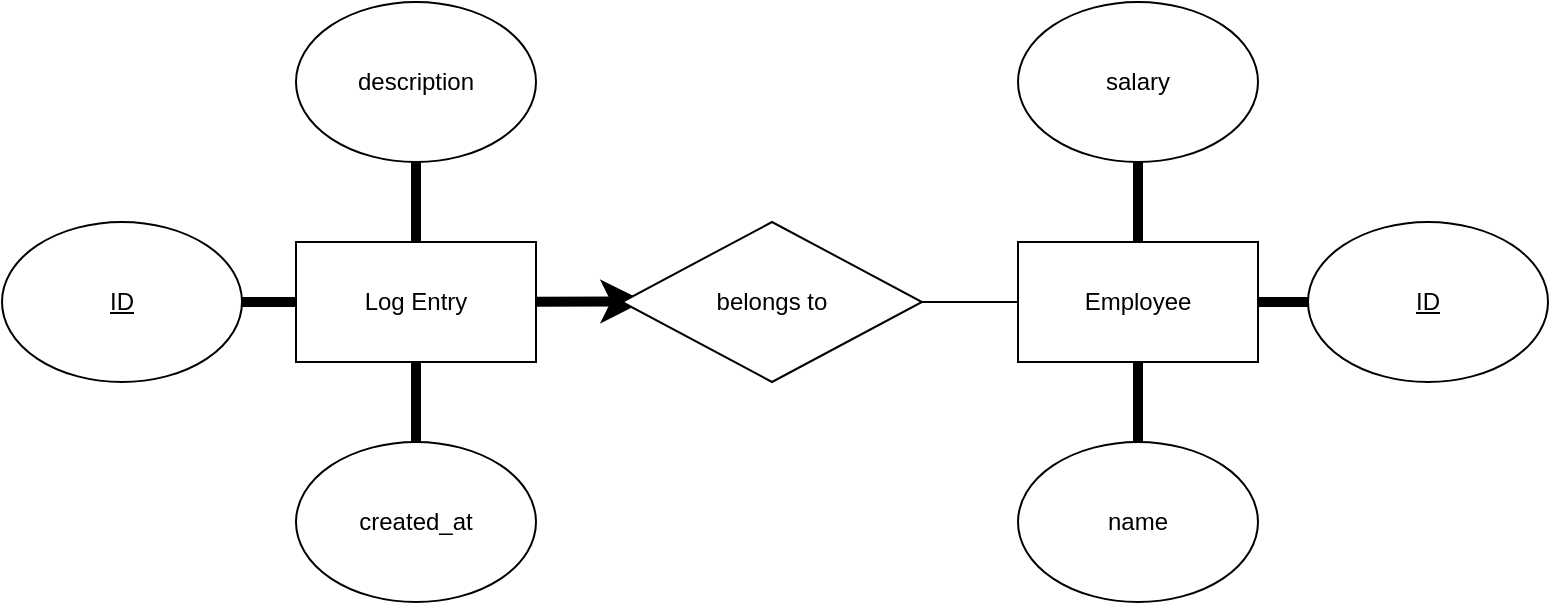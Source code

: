 <mxfile>
    <diagram id="wjEeJ6phCC2DopCCTxP2" name="Page-1">
        <mxGraphModel dx="225" dy="198" grid="1" gridSize="10" guides="1" tooltips="1" connect="1" arrows="1" fold="1" page="1" pageScale="1" pageWidth="850" pageHeight="1100" math="0" shadow="0">
            <root>
                <mxCell id="0"/>
                <mxCell id="1" parent="0"/>
                <mxCell id="15" style="edgeStyle=none;html=1;strokeWidth=5;endArrow=none;endFill=0;" edge="1" parent="1" source="2" target="5">
                    <mxGeometry relative="1" as="geometry"/>
                </mxCell>
                <mxCell id="16" style="edgeStyle=none;html=1;entryX=0.5;entryY=1;entryDx=0;entryDy=0;strokeWidth=5;endArrow=none;endFill=0;" edge="1" parent="1" source="2" target="4">
                    <mxGeometry relative="1" as="geometry"/>
                </mxCell>
                <mxCell id="17" style="edgeStyle=none;html=1;strokeWidth=5;endArrow=none;endFill=0;" edge="1" parent="1" source="2" target="6">
                    <mxGeometry relative="1" as="geometry"/>
                </mxCell>
                <mxCell id="18" style="edgeStyle=none;html=1;entryX=0.074;entryY=0.496;entryDx=0;entryDy=0;entryPerimeter=0;strokeWidth=5;endArrow=classic;endFill=1;" edge="1" parent="1" source="2" target="7">
                    <mxGeometry relative="1" as="geometry"/>
                </mxCell>
                <mxCell id="2" value="Log Entry" style="rounded=0;whiteSpace=wrap;html=1;" vertex="1" parent="1">
                    <mxGeometry x="149" y="310" width="120" height="60" as="geometry"/>
                </mxCell>
                <mxCell id="11" style="edgeStyle=none;html=1;entryX=0.5;entryY=1;entryDx=0;entryDy=0;endArrow=none;endFill=0;strokeWidth=5;" edge="1" parent="1" source="3" target="8">
                    <mxGeometry relative="1" as="geometry">
                        <mxPoint x="582" y="300" as="targetPoint"/>
                    </mxGeometry>
                </mxCell>
                <mxCell id="12" style="edgeStyle=none;html=1;entryX=0;entryY=0.5;entryDx=0;entryDy=0;endArrow=none;endFill=0;strokeWidth=5;" edge="1" parent="1" source="3" target="9">
                    <mxGeometry relative="1" as="geometry"/>
                </mxCell>
                <mxCell id="13" style="edgeStyle=none;html=1;entryX=0.5;entryY=0;entryDx=0;entryDy=0;strokeWidth=5;endArrow=none;endFill=0;" edge="1" parent="1" source="3" target="10">
                    <mxGeometry relative="1" as="geometry"/>
                </mxCell>
                <mxCell id="14" style="edgeStyle=none;html=1;entryX=1;entryY=0.5;entryDx=0;entryDy=0;strokeWidth=1;endArrow=none;endFill=0;" edge="1" parent="1" source="3" target="7">
                    <mxGeometry relative="1" as="geometry"/>
                </mxCell>
                <mxCell id="3" value="Employee" style="rounded=0;whiteSpace=wrap;html=1;" vertex="1" parent="1">
                    <mxGeometry x="510" y="310" width="120" height="60" as="geometry"/>
                </mxCell>
                <mxCell id="4" value="description" style="ellipse;whiteSpace=wrap;html=1;" vertex="1" parent="1">
                    <mxGeometry x="149" y="190" width="120" height="80" as="geometry"/>
                </mxCell>
                <mxCell id="5" value="&lt;u&gt;ID&lt;/u&gt;" style="ellipse;whiteSpace=wrap;html=1;" vertex="1" parent="1">
                    <mxGeometry x="2" y="300" width="120" height="80" as="geometry"/>
                </mxCell>
                <mxCell id="6" value="created_at" style="ellipse;whiteSpace=wrap;html=1;" vertex="1" parent="1">
                    <mxGeometry x="149" y="410" width="120" height="80" as="geometry"/>
                </mxCell>
                <mxCell id="7" value="belongs to" style="rhombus;whiteSpace=wrap;html=1;fillColor=default;" vertex="1" parent="1">
                    <mxGeometry x="312" y="300" width="150" height="80" as="geometry"/>
                </mxCell>
                <mxCell id="8" value="salary" style="ellipse;whiteSpace=wrap;html=1;fillColor=default;" vertex="1" parent="1">
                    <mxGeometry x="510" y="190" width="120" height="80" as="geometry"/>
                </mxCell>
                <mxCell id="9" value="ID" style="ellipse;whiteSpace=wrap;html=1;fillColor=default;fontStyle=4" vertex="1" parent="1">
                    <mxGeometry x="655" y="300" width="120" height="80" as="geometry"/>
                </mxCell>
                <mxCell id="10" value="name" style="ellipse;whiteSpace=wrap;html=1;fillColor=default;" vertex="1" parent="1">
                    <mxGeometry x="510" y="410" width="120" height="80" as="geometry"/>
                </mxCell>
            </root>
        </mxGraphModel>
    </diagram>
</mxfile>